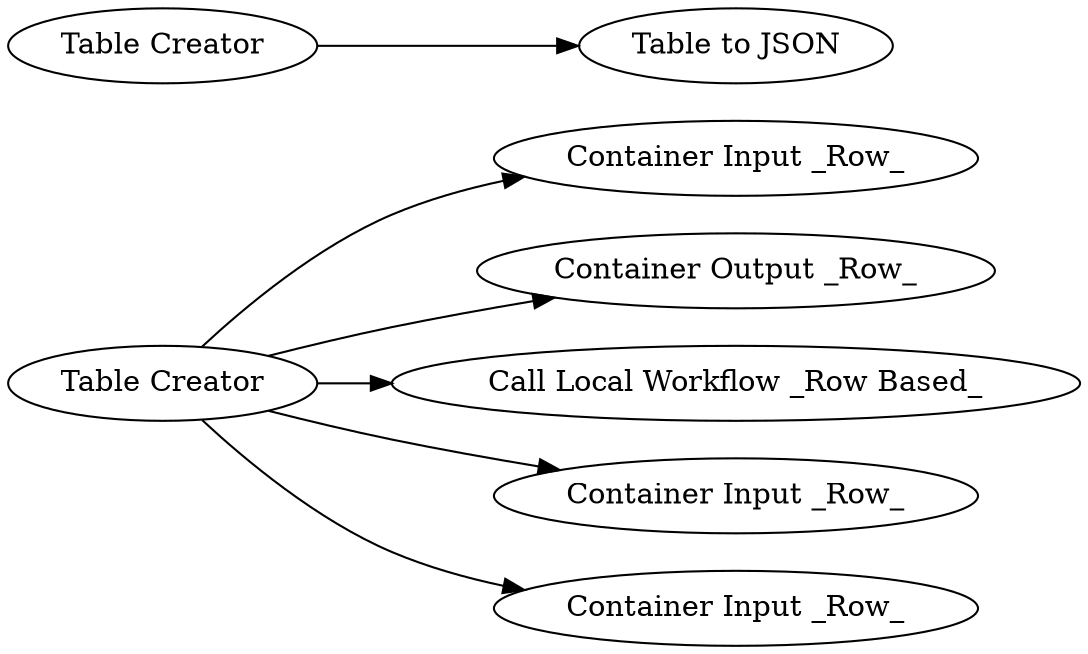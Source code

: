 digraph {
	"4100581269313045650_5" [label="Container Input _Row_"]
	"4100581269313045650_3" [label="Container Output _Row_"]
	"4100581269313045650_4" [label="Table Creator"]
	"4100581269313045650_1" [label="Table Creator"]
	"4100581269313045650_6" [label="Call Local Workflow _Row Based_"]
	"4100581269313045650_7" [label="Container Input _Row_"]
	"4100581269313045650_2" [label="Table to JSON"]
	"4100581269313045650_12" [label="Container Input _Row_"]
	"4100581269313045650_1" -> "4100581269313045650_2"
	"4100581269313045650_4" -> "4100581269313045650_6"
	"4100581269313045650_4" -> "4100581269313045650_7"
	"4100581269313045650_4" -> "4100581269313045650_3"
	"4100581269313045650_4" -> "4100581269313045650_5"
	"4100581269313045650_4" -> "4100581269313045650_12"
	rankdir=LR
}
